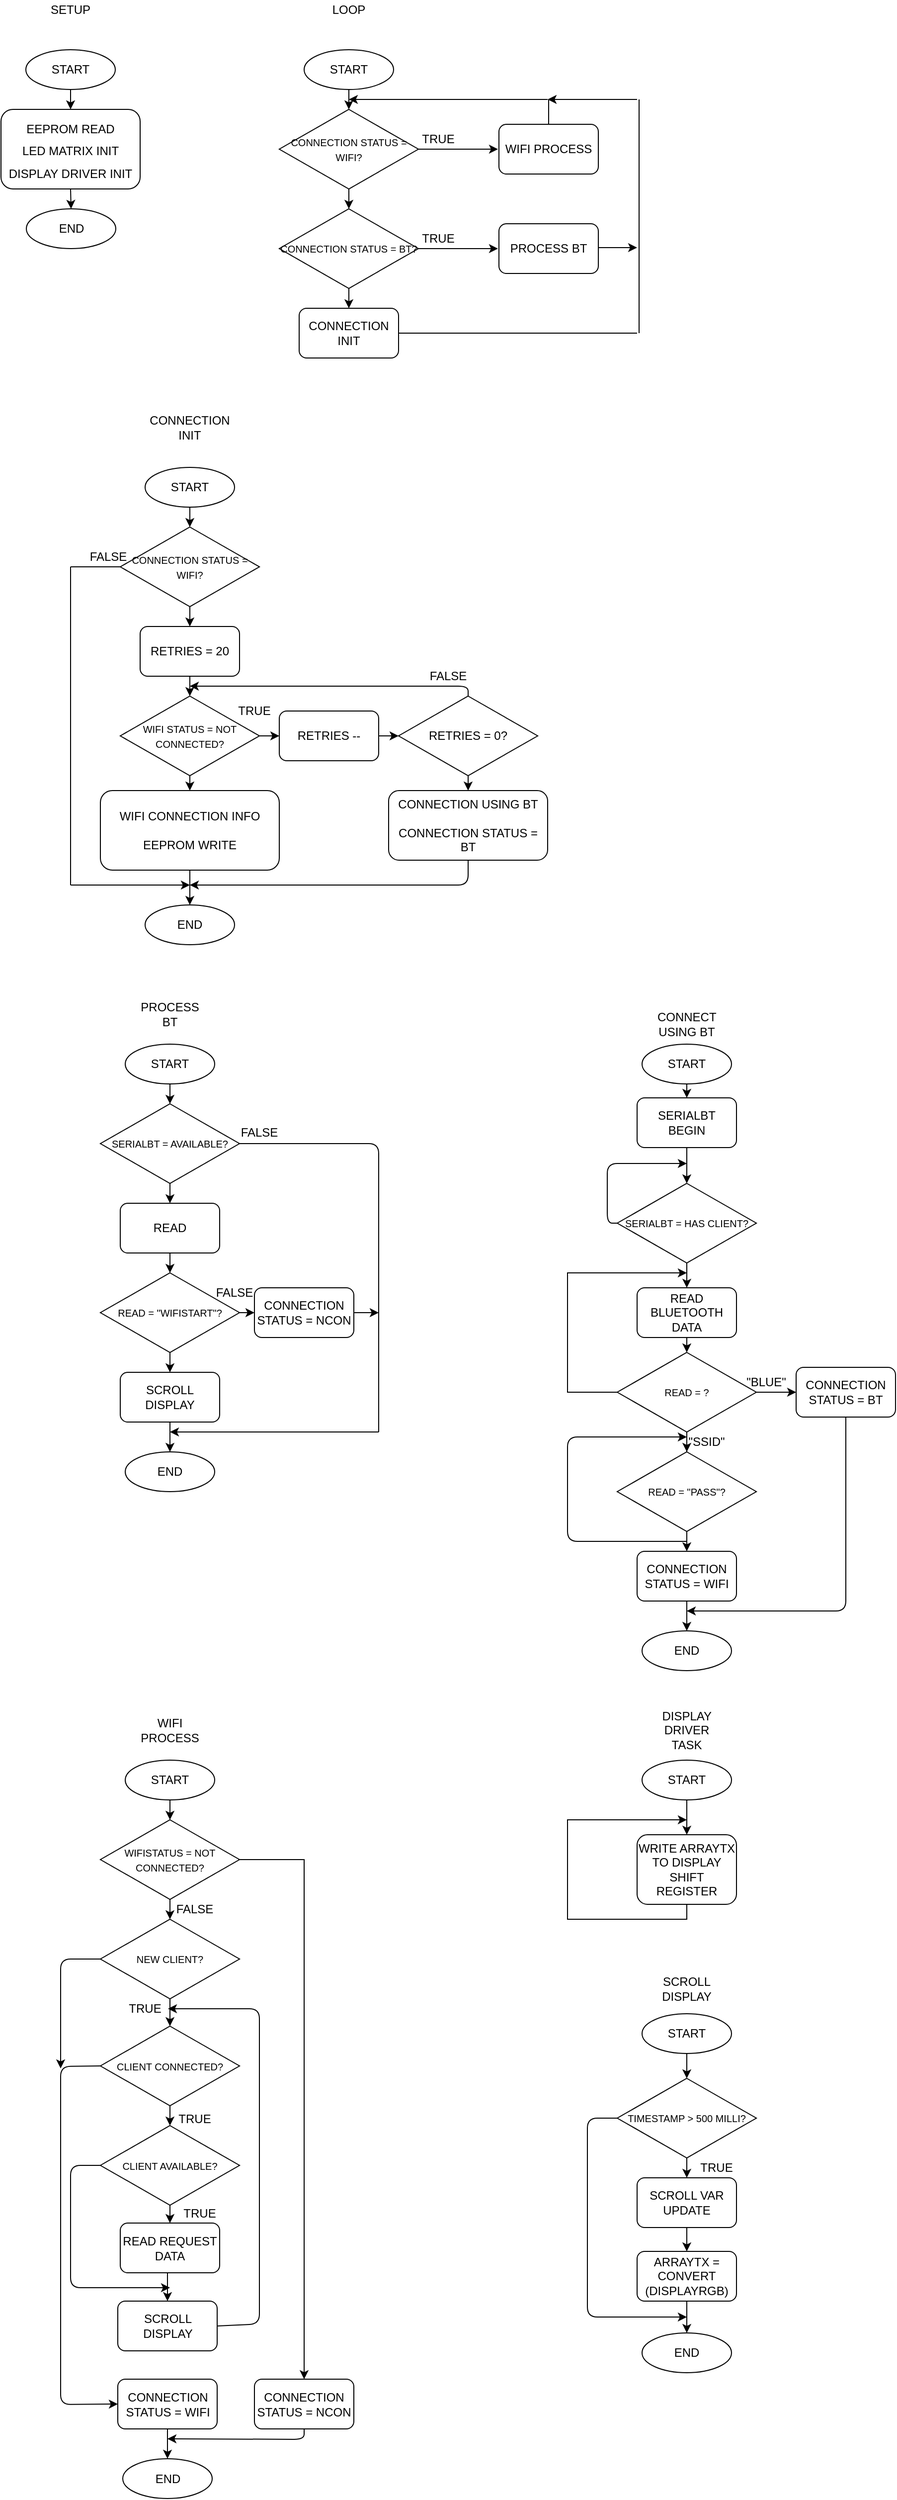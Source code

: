 <mxfile pages="1" version="11.2.3" type="device"><diagram id="r3pLSAEh0v1esxWVnWzQ" name="Page-1"><mxGraphModel dx="1426" dy="796" grid="1" gridSize="10" guides="1" tooltips="1" connect="1" arrows="1" fold="1" page="1" pageScale="1" pageWidth="827" pageHeight="1169" math="0" shadow="0"><root><mxCell id="0"/><mxCell id="1" parent="0"/><mxCell id="NDOC8Q_pHgvqUXHA_9qT-2" value="SETUP" style="text;html=1;strokeColor=none;fillColor=none;align=center;verticalAlign=middle;whiteSpace=wrap;rounded=0;" parent="1" vertex="1"><mxGeometry x="80" y="30" width="40" height="20" as="geometry"/></mxCell><mxCell id="NDOC8Q_pHgvqUXHA_9qT-3" value="LOOP" style="text;html=1;strokeColor=none;fillColor=none;align=center;verticalAlign=middle;whiteSpace=wrap;rounded=0;" parent="1" vertex="1"><mxGeometry x="360" y="30" width="40" height="20" as="geometry"/></mxCell><mxCell id="NDOC8Q_pHgvqUXHA_9qT-4" value="START" style="ellipse;whiteSpace=wrap;html=1;" parent="1" vertex="1"><mxGeometry x="55" y="80" width="90" height="40" as="geometry"/></mxCell><mxCell id="NDOC8Q_pHgvqUXHA_9qT-5" value="" style="rounded=1;whiteSpace=wrap;html=1;" parent="1" vertex="1"><mxGeometry x="30" y="140" width="140" height="80" as="geometry"/></mxCell><mxCell id="NDOC8Q_pHgvqUXHA_9qT-6" value="EEPROM READ" style="text;html=1;strokeColor=none;fillColor=none;align=center;verticalAlign=middle;whiteSpace=wrap;rounded=0;" parent="1" vertex="1"><mxGeometry x="50" y="150" width="100" height="20" as="geometry"/></mxCell><mxCell id="NDOC8Q_pHgvqUXHA_9qT-7" value="LED MATRIX INIT" style="text;html=1;strokeColor=none;fillColor=none;align=center;verticalAlign=middle;whiteSpace=wrap;rounded=0;" parent="1" vertex="1"><mxGeometry x="50" y="172" width="100" height="20" as="geometry"/></mxCell><mxCell id="NDOC8Q_pHgvqUXHA_9qT-9" value="DISPLAY DRIVER INIT" style="text;html=1;strokeColor=none;fillColor=none;align=center;verticalAlign=middle;whiteSpace=wrap;rounded=0;" parent="1" vertex="1"><mxGeometry x="30" y="195" width="140" height="20" as="geometry"/></mxCell><mxCell id="NDOC8Q_pHgvqUXHA_9qT-10" value="" style="endArrow=classic;html=1;exitX=0.5;exitY=1;exitDx=0;exitDy=0;" parent="1" source="NDOC8Q_pHgvqUXHA_9qT-4" edge="1"><mxGeometry width="50" height="50" relative="1" as="geometry"><mxPoint x="30" y="330" as="sourcePoint"/><mxPoint x="100" y="140" as="targetPoint"/></mxGeometry></mxCell><mxCell id="NDOC8Q_pHgvqUXHA_9qT-11" value="END" style="ellipse;whiteSpace=wrap;html=1;" parent="1" vertex="1"><mxGeometry x="55.5" y="240" width="90" height="40" as="geometry"/></mxCell><mxCell id="NDOC8Q_pHgvqUXHA_9qT-12" value="" style="endArrow=classic;html=1;exitX=0.5;exitY=1;exitDx=0;exitDy=0;entryX=0.5;entryY=0;entryDx=0;entryDy=0;" parent="1" source="NDOC8Q_pHgvqUXHA_9qT-5" target="NDOC8Q_pHgvqUXHA_9qT-11" edge="1"><mxGeometry width="50" height="50" relative="1" as="geometry"><mxPoint x="30" y="380" as="sourcePoint"/><mxPoint x="80" y="330" as="targetPoint"/></mxGeometry></mxCell><mxCell id="NDOC8Q_pHgvqUXHA_9qT-14" value="START" style="ellipse;whiteSpace=wrap;html=1;" parent="1" vertex="1"><mxGeometry x="335" y="80" width="90" height="40" as="geometry"/></mxCell><mxCell id="NDOC8Q_pHgvqUXHA_9qT-21" value="" style="edgeStyle=orthogonalEdgeStyle;rounded=0;orthogonalLoop=1;jettySize=auto;html=1;" parent="1" source="NDOC8Q_pHgvqUXHA_9qT-15" edge="1"><mxGeometry relative="1" as="geometry"><mxPoint x="530" y="180" as="targetPoint"/></mxGeometry></mxCell><mxCell id="NDOC8Q_pHgvqUXHA_9qT-15" value="&lt;span style=&quot;white-space: normal&quot;&gt;&lt;font style=&quot;font-size: 10px ; line-height: 110%&quot;&gt;CONNECTION STATUS = WIFI?&lt;/font&gt;&lt;/span&gt;" style="rhombus;whiteSpace=wrap;html=1;" parent="1" vertex="1"><mxGeometry x="310" y="140" width="140" height="80" as="geometry"/></mxCell><mxCell id="NDOC8Q_pHgvqUXHA_9qT-16" value="" style="endArrow=classic;html=1;exitX=0.5;exitY=1;exitDx=0;exitDy=0;entryX=0.5;entryY=0;entryDx=0;entryDy=0;" parent="1" source="NDOC8Q_pHgvqUXHA_9qT-14" target="NDOC8Q_pHgvqUXHA_9qT-15" edge="1"><mxGeometry width="50" height="50" relative="1" as="geometry"><mxPoint x="-23" y="380" as="sourcePoint"/><mxPoint x="380" y="130" as="targetPoint"/></mxGeometry></mxCell><mxCell id="NDOC8Q_pHgvqUXHA_9qT-40" value="" style="edgeStyle=orthogonalEdgeStyle;rounded=0;orthogonalLoop=1;jettySize=auto;html=1;" parent="1" source="NDOC8Q_pHgvqUXHA_9qT-17" edge="1"><mxGeometry relative="1" as="geometry"><mxPoint x="530" y="280" as="targetPoint"/></mxGeometry></mxCell><mxCell id="NDOC8Q_pHgvqUXHA_9qT-17" value="&lt;span style=&quot;white-space: normal&quot;&gt;&lt;font style=&quot;font-size: 10px ; line-height: 110%&quot;&gt;CONNECTION STATUS = BT?&lt;/font&gt;&lt;/span&gt;" style="rhombus;whiteSpace=wrap;html=1;" parent="1" vertex="1"><mxGeometry x="310" y="240" width="140" height="80" as="geometry"/></mxCell><mxCell id="NDOC8Q_pHgvqUXHA_9qT-22" value="WIFI PROCESS" style="rounded=1;whiteSpace=wrap;html=1;" parent="1" vertex="1"><mxGeometry x="531" y="155" width="100" height="50" as="geometry"/></mxCell><mxCell id="NDOC8Q_pHgvqUXHA_9qT-25" value="PROCESS BT" style="rounded=1;whiteSpace=wrap;html=1;" parent="1" vertex="1"><mxGeometry x="531" y="255" width="100" height="50" as="geometry"/></mxCell><mxCell id="NDOC8Q_pHgvqUXHA_9qT-26" value="" style="endArrow=classic;html=1;" parent="1" edge="1"><mxGeometry width="50" height="50" relative="1" as="geometry"><mxPoint x="580" y="130" as="sourcePoint"/><mxPoint x="380" y="130" as="targetPoint"/></mxGeometry></mxCell><mxCell id="NDOC8Q_pHgvqUXHA_9qT-27" value="" style="endArrow=none;html=1;entryX=0.5;entryY=0;entryDx=0;entryDy=0;" parent="1" target="NDOC8Q_pHgvqUXHA_9qT-22" edge="1"><mxGeometry width="50" height="50" relative="1" as="geometry"><mxPoint x="581" y="130" as="sourcePoint"/><mxPoint x="-30" y="340" as="targetPoint"/></mxGeometry></mxCell><mxCell id="NDOC8Q_pHgvqUXHA_9qT-28" value="" style="endArrow=classic;html=1;" parent="1" edge="1"><mxGeometry width="50" height="50" relative="1" as="geometry"><mxPoint x="631" y="279" as="sourcePoint"/><mxPoint x="670" y="279" as="targetPoint"/></mxGeometry></mxCell><mxCell id="NDOC8Q_pHgvqUXHA_9qT-30" value="TRUE" style="text;html=1;strokeColor=none;fillColor=none;align=center;verticalAlign=middle;whiteSpace=wrap;rounded=0;" parent="1" vertex="1"><mxGeometry x="450" y="160" width="40" height="20" as="geometry"/></mxCell><mxCell id="NDOC8Q_pHgvqUXHA_9qT-31" value="TRUE" style="text;html=1;strokeColor=none;fillColor=none;align=center;verticalAlign=middle;whiteSpace=wrap;rounded=0;" parent="1" vertex="1"><mxGeometry x="450" y="260" width="40" height="20" as="geometry"/></mxCell><mxCell id="NDOC8Q_pHgvqUXHA_9qT-32" value="" style="endArrow=classic;html=1;exitX=0.5;exitY=1;exitDx=0;exitDy=0;entryX=0.5;entryY=0;entryDx=0;entryDy=0;" parent="1" source="NDOC8Q_pHgvqUXHA_9qT-15" target="NDOC8Q_pHgvqUXHA_9qT-17" edge="1"><mxGeometry width="50" height="50" relative="1" as="geometry"><mxPoint x="-170" y="390" as="sourcePoint"/><mxPoint x="-120" y="340" as="targetPoint"/></mxGeometry></mxCell><mxCell id="NDOC8Q_pHgvqUXHA_9qT-33" value="CONNECTION INIT" style="rounded=1;whiteSpace=wrap;html=1;" parent="1" vertex="1"><mxGeometry x="330" y="340" width="100" height="50" as="geometry"/></mxCell><mxCell id="NDOC8Q_pHgvqUXHA_9qT-34" value="" style="endArrow=classic;html=1;exitX=0.5;exitY=1;exitDx=0;exitDy=0;entryX=0.5;entryY=0;entryDx=0;entryDy=0;" parent="1" source="NDOC8Q_pHgvqUXHA_9qT-17" target="NDOC8Q_pHgvqUXHA_9qT-33" edge="1"><mxGeometry width="50" height="50" relative="1" as="geometry"><mxPoint x="-170" y="460" as="sourcePoint"/><mxPoint x="-120" y="410" as="targetPoint"/></mxGeometry></mxCell><mxCell id="NDOC8Q_pHgvqUXHA_9qT-35" value="" style="endArrow=classic;html=1;" parent="1" edge="1"><mxGeometry width="50" height="50" relative="1" as="geometry"><mxPoint x="670" y="130" as="sourcePoint"/><mxPoint x="580" y="130" as="targetPoint"/></mxGeometry></mxCell><mxCell id="NDOC8Q_pHgvqUXHA_9qT-36" value="" style="endArrow=none;html=1;" parent="1" edge="1"><mxGeometry width="50" height="50" relative="1" as="geometry"><mxPoint x="672" y="365" as="sourcePoint"/><mxPoint x="672" y="130" as="targetPoint"/></mxGeometry></mxCell><mxCell id="NDOC8Q_pHgvqUXHA_9qT-38" value="" style="endArrow=none;html=1;exitX=1;exitY=0.5;exitDx=0;exitDy=0;" parent="1" source="NDOC8Q_pHgvqUXHA_9qT-33" edge="1"><mxGeometry width="50" height="50" relative="1" as="geometry"><mxPoint x="-170" y="460" as="sourcePoint"/><mxPoint x="670" y="365" as="targetPoint"/></mxGeometry></mxCell><mxCell id="NDOC8Q_pHgvqUXHA_9qT-41" value="CONNECTION INIT" style="text;html=1;strokeColor=none;fillColor=none;align=center;verticalAlign=middle;whiteSpace=wrap;rounded=0;" parent="1" vertex="1"><mxGeometry x="200" y="450" width="40" height="20" as="geometry"/></mxCell><mxCell id="NDOC8Q_pHgvqUXHA_9qT-44" value="START" style="ellipse;whiteSpace=wrap;html=1;" parent="1" vertex="1"><mxGeometry x="175" y="500" width="90" height="40" as="geometry"/></mxCell><mxCell id="NDOC8Q_pHgvqUXHA_9qT-45" value="&lt;span style=&quot;white-space: normal&quot;&gt;&lt;font style=&quot;font-size: 10px ; line-height: 110%&quot;&gt;CONNECTION STATUS = WIFI?&lt;/font&gt;&lt;/span&gt;" style="rhombus;whiteSpace=wrap;html=1;" parent="1" vertex="1"><mxGeometry x="150" y="560" width="140" height="80" as="geometry"/></mxCell><mxCell id="NDOC8Q_pHgvqUXHA_9qT-46" value="" style="endArrow=classic;html=1;exitX=0.5;exitY=1;exitDx=0;exitDy=0;entryX=0.5;entryY=0;entryDx=0;entryDy=0;" parent="1" source="NDOC8Q_pHgvqUXHA_9qT-44" target="NDOC8Q_pHgvqUXHA_9qT-45" edge="1"><mxGeometry width="50" height="50" relative="1" as="geometry"><mxPoint x="230" y="265" as="sourcePoint"/><mxPoint x="230" y="290" as="targetPoint"/></mxGeometry></mxCell><mxCell id="NDOC8Q_pHgvqUXHA_9qT-51" value="RETRIES = 20" style="rounded=1;whiteSpace=wrap;html=1;" parent="1" vertex="1"><mxGeometry x="170" y="660" width="100" height="50" as="geometry"/></mxCell><mxCell id="NDOC8Q_pHgvqUXHA_9qT-52" value="" style="endArrow=classic;html=1;exitX=0.5;exitY=1;exitDx=0;exitDy=0;entryX=0.5;entryY=0;entryDx=0;entryDy=0;" parent="1" source="NDOC8Q_pHgvqUXHA_9qT-45" target="NDOC8Q_pHgvqUXHA_9qT-51" edge="1"><mxGeometry width="50" height="50" relative="1" as="geometry"><mxPoint x="230" y="550" as="sourcePoint"/><mxPoint x="230" y="570" as="targetPoint"/></mxGeometry></mxCell><mxCell id="NDOC8Q_pHgvqUXHA_9qT-53" value="&lt;span style=&quot;white-space: normal&quot;&gt;&lt;font style=&quot;font-size: 10px ; line-height: 110%&quot;&gt;WIFI STATUS = NOT CONNECTED?&lt;/font&gt;&lt;/span&gt;" style="rhombus;whiteSpace=wrap;html=1;" parent="1" vertex="1"><mxGeometry x="150" y="730" width="140" height="80" as="geometry"/></mxCell><mxCell id="NDOC8Q_pHgvqUXHA_9qT-54" value="" style="endArrow=classic;html=1;exitX=0.5;exitY=1;exitDx=0;exitDy=0;entryX=0.5;entryY=0;entryDx=0;entryDy=0;" parent="1" source="NDOC8Q_pHgvqUXHA_9qT-51" target="NDOC8Q_pHgvqUXHA_9qT-53" edge="1"><mxGeometry width="50" height="50" relative="1" as="geometry"><mxPoint x="230" y="650" as="sourcePoint"/><mxPoint x="230" y="670" as="targetPoint"/></mxGeometry></mxCell><mxCell id="NDOC8Q_pHgvqUXHA_9qT-57" value="FALSE" style="text;html=1;strokeColor=none;fillColor=none;align=center;verticalAlign=middle;whiteSpace=wrap;rounded=0;" parent="1" vertex="1"><mxGeometry x="460" y="700" width="40" height="20" as="geometry"/></mxCell><mxCell id="NDOC8Q_pHgvqUXHA_9qT-63" value="&lt;span style=&quot;white-space: normal&quot;&gt;&lt;font style=&quot;line-height: 110% ; font-size: 12px&quot;&gt;RETRIES = 0?&lt;/font&gt;&lt;/span&gt;" style="rhombus;whiteSpace=wrap;html=1;" parent="1" vertex="1"><mxGeometry x="430" y="730" width="140" height="80" as="geometry"/></mxCell><mxCell id="NDOC8Q_pHgvqUXHA_9qT-64" value="RETRIES --" style="rounded=1;whiteSpace=wrap;html=1;" parent="1" vertex="1"><mxGeometry x="310" y="745" width="100" height="50" as="geometry"/></mxCell><mxCell id="NDOC8Q_pHgvqUXHA_9qT-65" value="" style="endArrow=classic;html=1;exitX=1;exitY=0.5;exitDx=0;exitDy=0;entryX=0;entryY=0.5;entryDx=0;entryDy=0;" parent="1" source="NDOC8Q_pHgvqUXHA_9qT-53" target="NDOC8Q_pHgvqUXHA_9qT-64" edge="1"><mxGeometry width="50" height="50" relative="1" as="geometry"><mxPoint x="30" y="880" as="sourcePoint"/><mxPoint x="80" y="830" as="targetPoint"/></mxGeometry></mxCell><mxCell id="NDOC8Q_pHgvqUXHA_9qT-66" value="" style="endArrow=classic;html=1;exitX=1;exitY=0.5;exitDx=0;exitDy=0;entryX=0;entryY=0.5;entryDx=0;entryDy=0;" parent="1" source="NDOC8Q_pHgvqUXHA_9qT-64" target="NDOC8Q_pHgvqUXHA_9qT-63" edge="1"><mxGeometry width="50" height="50" relative="1" as="geometry"><mxPoint x="300" y="780" as="sourcePoint"/><mxPoint x="320" y="780" as="targetPoint"/></mxGeometry></mxCell><mxCell id="NDOC8Q_pHgvqUXHA_9qT-67" value="" style="endArrow=classic;html=1;exitX=0.5;exitY=0;exitDx=0;exitDy=0;" parent="1" source="NDOC8Q_pHgvqUXHA_9qT-63" edge="1"><mxGeometry width="50" height="50" relative="1" as="geometry"><mxPoint x="500" y="720" as="sourcePoint"/><mxPoint x="220" y="720" as="targetPoint"/><Array as="points"><mxPoint x="500" y="720"/></Array></mxGeometry></mxCell><mxCell id="NDOC8Q_pHgvqUXHA_9qT-68" value="CONNECTION USING BT&lt;br&gt;&lt;font&gt;&lt;br&gt;&lt;font style=&quot;font-size: 12px&quot;&gt;CONNECTION STATUS = BT&lt;/font&gt;&lt;/font&gt;" style="rounded=1;whiteSpace=wrap;html=1;" parent="1" vertex="1"><mxGeometry x="420" y="825" width="160" height="70" as="geometry"/></mxCell><mxCell id="NDOC8Q_pHgvqUXHA_9qT-71" value="TRUE" style="text;html=1;strokeColor=none;fillColor=none;align=center;verticalAlign=middle;whiteSpace=wrap;rounded=0;" parent="1" vertex="1"><mxGeometry x="265" y="735" width="40" height="20" as="geometry"/></mxCell><mxCell id="NDOC8Q_pHgvqUXHA_9qT-72" value="WIFI CONNECTION INFO&lt;br&gt;&lt;br&gt;EEPROM WRITE" style="rounded=1;whiteSpace=wrap;html=1;" parent="1" vertex="1"><mxGeometry x="130" y="825" width="180" height="80" as="geometry"/></mxCell><mxCell id="NDOC8Q_pHgvqUXHA_9qT-73" value="" style="endArrow=classic;html=1;exitX=0.5;exitY=1;exitDx=0;exitDy=0;entryX=0.5;entryY=0;entryDx=0;entryDy=0;" parent="1" source="NDOC8Q_pHgvqUXHA_9qT-53" target="NDOC8Q_pHgvqUXHA_9qT-72" edge="1"><mxGeometry width="50" height="50" relative="1" as="geometry"><mxPoint x="30" y="980" as="sourcePoint"/><mxPoint x="80" y="930" as="targetPoint"/></mxGeometry></mxCell><mxCell id="NDOC8Q_pHgvqUXHA_9qT-74" value="" style="endArrow=classic;html=1;exitX=0.5;exitY=1;exitDx=0;exitDy=0;entryX=0.5;entryY=0;entryDx=0;entryDy=0;" parent="1" source="NDOC8Q_pHgvqUXHA_9qT-63" target="NDOC8Q_pHgvqUXHA_9qT-68" edge="1"><mxGeometry width="50" height="50" relative="1" as="geometry"><mxPoint x="230" y="820" as="sourcePoint"/><mxPoint x="230" y="840" as="targetPoint"/></mxGeometry></mxCell><mxCell id="NDOC8Q_pHgvqUXHA_9qT-75" value="END" style="ellipse;whiteSpace=wrap;html=1;" parent="1" vertex="1"><mxGeometry x="175" y="940" width="90" height="40" as="geometry"/></mxCell><mxCell id="NDOC8Q_pHgvqUXHA_9qT-76" value="" style="endArrow=classic;html=1;exitX=0.5;exitY=1;exitDx=0;exitDy=0;entryX=0.5;entryY=0;entryDx=0;entryDy=0;" parent="1" source="NDOC8Q_pHgvqUXHA_9qT-72" target="NDOC8Q_pHgvqUXHA_9qT-75" edge="1"><mxGeometry width="50" height="50" relative="1" as="geometry"><mxPoint x="30" y="1040" as="sourcePoint"/><mxPoint x="220" y="950" as="targetPoint"/></mxGeometry></mxCell><mxCell id="NDOC8Q_pHgvqUXHA_9qT-77" value="" style="endArrow=classic;html=1;exitX=0.5;exitY=1;exitDx=0;exitDy=0;" parent="1" source="NDOC8Q_pHgvqUXHA_9qT-68" edge="1"><mxGeometry width="50" height="50" relative="1" as="geometry"><mxPoint x="230" y="920" as="sourcePoint"/><mxPoint x="220" y="920" as="targetPoint"/><Array as="points"><mxPoint x="500" y="920"/><mxPoint x="380" y="920"/></Array></mxGeometry></mxCell><mxCell id="NDOC8Q_pHgvqUXHA_9qT-78" value="FALSE" style="text;html=1;strokeColor=none;fillColor=none;align=center;verticalAlign=middle;whiteSpace=wrap;rounded=0;" parent="1" vertex="1"><mxGeometry x="118" y="580" width="40" height="20" as="geometry"/></mxCell><mxCell id="NDOC8Q_pHgvqUXHA_9qT-79" value="" style="endArrow=classic;html=1;" parent="1" edge="1"><mxGeometry width="50" height="50" relative="1" as="geometry"><mxPoint x="100" y="920" as="sourcePoint"/><mxPoint x="220" y="920" as="targetPoint"/><Array as="points"/></mxGeometry></mxCell><mxCell id="NDOC8Q_pHgvqUXHA_9qT-80" value="" style="endArrow=none;html=1;" parent="1" edge="1"><mxGeometry width="50" height="50" relative="1" as="geometry"><mxPoint x="100" y="600" as="sourcePoint"/><mxPoint x="100" y="920" as="targetPoint"/></mxGeometry></mxCell><mxCell id="NDOC8Q_pHgvqUXHA_9qT-81" value="" style="endArrow=none;html=1;entryX=0;entryY=0.5;entryDx=0;entryDy=0;" parent="1" target="NDOC8Q_pHgvqUXHA_9qT-45" edge="1"><mxGeometry width="50" height="50" relative="1" as="geometry"><mxPoint x="100" y="600" as="sourcePoint"/><mxPoint x="80" y="980" as="targetPoint"/></mxGeometry></mxCell><mxCell id="NDOC8Q_pHgvqUXHA_9qT-83" value="PROCESS BT" style="text;html=1;strokeColor=none;fillColor=none;align=center;verticalAlign=middle;whiteSpace=wrap;rounded=0;" parent="1" vertex="1"><mxGeometry x="180" y="1040" width="40" height="20" as="geometry"/></mxCell><mxCell id="NDOC8Q_pHgvqUXHA_9qT-84" value="START" style="ellipse;whiteSpace=wrap;html=1;" parent="1" vertex="1"><mxGeometry x="155" y="1080" width="90" height="40" as="geometry"/></mxCell><mxCell id="NDOC8Q_pHgvqUXHA_9qT-86" value="&lt;span style=&quot;white-space: normal&quot;&gt;&lt;font style=&quot;font-size: 10px ; line-height: 110%&quot;&gt;SERIALBT = AVAILABLE?&lt;/font&gt;&lt;/span&gt;" style="rhombus;whiteSpace=wrap;html=1;" parent="1" vertex="1"><mxGeometry x="130" y="1140" width="140" height="80" as="geometry"/></mxCell><mxCell id="NDOC8Q_pHgvqUXHA_9qT-88" value="READ" style="rounded=1;whiteSpace=wrap;html=1;" parent="1" vertex="1"><mxGeometry x="150" y="1240" width="100" height="50" as="geometry"/></mxCell><mxCell id="NDOC8Q_pHgvqUXHA_9qT-89" value="&lt;span style=&quot;white-space: normal&quot;&gt;&lt;font style=&quot;font-size: 10px ; line-height: 110%&quot;&gt;READ = &quot;WIFISTART&quot;?&lt;/font&gt;&lt;/span&gt;" style="rhombus;whiteSpace=wrap;html=1;" parent="1" vertex="1"><mxGeometry x="130" y="1310" width="140" height="80" as="geometry"/></mxCell><mxCell id="NDOC8Q_pHgvqUXHA_9qT-90" value="SCROLL DISPLAY" style="rounded=1;whiteSpace=wrap;html=1;" parent="1" vertex="1"><mxGeometry x="150" y="1410" width="100" height="50" as="geometry"/></mxCell><mxCell id="NDOC8Q_pHgvqUXHA_9qT-91" value="" style="endArrow=classic;html=1;exitX=0.5;exitY=1;exitDx=0;exitDy=0;entryX=0.5;entryY=0;entryDx=0;entryDy=0;" parent="1" source="NDOC8Q_pHgvqUXHA_9qT-84" target="NDOC8Q_pHgvqUXHA_9qT-86" edge="1"><mxGeometry width="50" height="50" relative="1" as="geometry"><mxPoint x="40" y="1530" as="sourcePoint"/><mxPoint x="90" y="1480" as="targetPoint"/></mxGeometry></mxCell><mxCell id="NDOC8Q_pHgvqUXHA_9qT-92" value="" style="endArrow=classic;html=1;exitX=0.5;exitY=1;exitDx=0;exitDy=0;entryX=0.5;entryY=0;entryDx=0;entryDy=0;" parent="1" source="NDOC8Q_pHgvqUXHA_9qT-86" target="NDOC8Q_pHgvqUXHA_9qT-88" edge="1"><mxGeometry width="50" height="50" relative="1" as="geometry"><mxPoint x="210" y="1130" as="sourcePoint"/><mxPoint x="210" y="1150" as="targetPoint"/></mxGeometry></mxCell><mxCell id="NDOC8Q_pHgvqUXHA_9qT-93" value="" style="endArrow=classic;html=1;exitX=0.5;exitY=1;exitDx=0;exitDy=0;entryX=0.5;entryY=0;entryDx=0;entryDy=0;" parent="1" source="NDOC8Q_pHgvqUXHA_9qT-88" target="NDOC8Q_pHgvqUXHA_9qT-89" edge="1"><mxGeometry width="50" height="50" relative="1" as="geometry"><mxPoint x="220" y="1140" as="sourcePoint"/><mxPoint x="220" y="1160" as="targetPoint"/></mxGeometry></mxCell><mxCell id="NDOC8Q_pHgvqUXHA_9qT-94" value="" style="endArrow=classic;html=1;exitX=0.5;exitY=1;exitDx=0;exitDy=0;entryX=0.5;entryY=0;entryDx=0;entryDy=0;" parent="1" source="NDOC8Q_pHgvqUXHA_9qT-89" target="NDOC8Q_pHgvqUXHA_9qT-90" edge="1"><mxGeometry width="50" height="50" relative="1" as="geometry"><mxPoint x="230" y="1150" as="sourcePoint"/><mxPoint x="230" y="1170" as="targetPoint"/></mxGeometry></mxCell><mxCell id="NDOC8Q_pHgvqUXHA_9qT-95" value="END" style="ellipse;whiteSpace=wrap;html=1;" parent="1" vertex="1"><mxGeometry x="155" y="1490" width="90" height="40" as="geometry"/></mxCell><mxCell id="NDOC8Q_pHgvqUXHA_9qT-96" value="" style="endArrow=classic;html=1;exitX=0.5;exitY=1;exitDx=0;exitDy=0;entryX=0.5;entryY=0;entryDx=0;entryDy=0;" parent="1" source="NDOC8Q_pHgvqUXHA_9qT-90" target="NDOC8Q_pHgvqUXHA_9qT-95" edge="1"><mxGeometry width="50" height="50" relative="1" as="geometry"><mxPoint x="210" y="1400" as="sourcePoint"/><mxPoint x="210" y="1420" as="targetPoint"/></mxGeometry></mxCell><mxCell id="NDOC8Q_pHgvqUXHA_9qT-97" value="" style="endArrow=none;html=1;exitX=1;exitY=0.5;exitDx=0;exitDy=0;" parent="1" source="NDOC8Q_pHgvqUXHA_9qT-86" edge="1"><mxGeometry width="50" height="50" relative="1" as="geometry"><mxPoint x="40" y="1600" as="sourcePoint"/><mxPoint x="410" y="1470" as="targetPoint"/><Array as="points"><mxPoint x="410" y="1180"/><mxPoint x="410" y="1300"/></Array></mxGeometry></mxCell><mxCell id="NDOC8Q_pHgvqUXHA_9qT-98" value="" style="endArrow=classic;html=1;" parent="1" edge="1"><mxGeometry width="50" height="50" relative="1" as="geometry"><mxPoint x="410" y="1470" as="sourcePoint"/><mxPoint x="200" y="1470" as="targetPoint"/></mxGeometry></mxCell><mxCell id="NDOC8Q_pHgvqUXHA_9qT-99" value="FALSE" style="text;html=1;strokeColor=none;fillColor=none;align=center;verticalAlign=middle;whiteSpace=wrap;rounded=0;" parent="1" vertex="1"><mxGeometry x="270" y="1159" width="40" height="20" as="geometry"/></mxCell><mxCell id="NDOC8Q_pHgvqUXHA_9qT-102" value="FALSE" style="text;html=1;strokeColor=none;fillColor=none;align=center;verticalAlign=middle;whiteSpace=wrap;rounded=0;" parent="1" vertex="1"><mxGeometry x="245" y="1320" width="40" height="20" as="geometry"/></mxCell><mxCell id="NDOC8Q_pHgvqUXHA_9qT-103" value="CONNECTION STATUS = NCON" style="rounded=1;whiteSpace=wrap;html=1;" parent="1" vertex="1"><mxGeometry x="285" y="1325" width="100" height="50" as="geometry"/></mxCell><mxCell id="NDOC8Q_pHgvqUXHA_9qT-104" value="" style="endArrow=classic;html=1;exitX=1;exitY=0.5;exitDx=0;exitDy=0;entryX=0;entryY=0.5;entryDx=0;entryDy=0;" parent="1" source="NDOC8Q_pHgvqUXHA_9qT-89" target="NDOC8Q_pHgvqUXHA_9qT-103" edge="1"><mxGeometry width="50" height="50" relative="1" as="geometry"><mxPoint x="210" y="1300" as="sourcePoint"/><mxPoint x="210" y="1320" as="targetPoint"/></mxGeometry></mxCell><mxCell id="NDOC8Q_pHgvqUXHA_9qT-105" value="" style="endArrow=classic;html=1;exitX=1;exitY=0.5;exitDx=0;exitDy=0;" parent="1" source="NDOC8Q_pHgvqUXHA_9qT-103" edge="1"><mxGeometry width="50" height="50" relative="1" as="geometry"><mxPoint x="420" y="1480" as="sourcePoint"/><mxPoint x="410" y="1350" as="targetPoint"/></mxGeometry></mxCell><mxCell id="NDOC8Q_pHgvqUXHA_9qT-107" value="CONNECT USING BT" style="text;html=1;strokeColor=none;fillColor=none;align=center;verticalAlign=middle;whiteSpace=wrap;rounded=0;" parent="1" vertex="1"><mxGeometry x="700" y="1050" width="40" height="20" as="geometry"/></mxCell><mxCell id="NDOC8Q_pHgvqUXHA_9qT-108" value="START" style="ellipse;whiteSpace=wrap;html=1;" parent="1" vertex="1"><mxGeometry x="675" y="1080" width="90" height="40" as="geometry"/></mxCell><mxCell id="NDOC8Q_pHgvqUXHA_9qT-110" value="SERIALBT BEGIN" style="rounded=1;whiteSpace=wrap;html=1;" parent="1" vertex="1"><mxGeometry x="670" y="1134" width="100" height="50" as="geometry"/></mxCell><mxCell id="NDOC8Q_pHgvqUXHA_9qT-111" value="&lt;span style=&quot;white-space: normal&quot;&gt;&lt;font style=&quot;font-size: 10px ; line-height: 110%&quot;&gt;SERIALBT = HAS CLIENT?&lt;/font&gt;&lt;/span&gt;" style="rhombus;whiteSpace=wrap;html=1;" parent="1" vertex="1"><mxGeometry x="650" y="1220" width="140" height="80" as="geometry"/></mxCell><mxCell id="NDOC8Q_pHgvqUXHA_9qT-112" value="" style="endArrow=classic;html=1;entryX=0.5;entryY=0;entryDx=0;entryDy=0;exitX=0.5;exitY=1;exitDx=0;exitDy=0;" parent="1" source="NDOC8Q_pHgvqUXHA_9qT-110" target="NDOC8Q_pHgvqUXHA_9qT-111" edge="1"><mxGeometry width="50" height="50" relative="1" as="geometry"><mxPoint x="20" y="1600" as="sourcePoint"/><mxPoint x="70" y="1550" as="targetPoint"/></mxGeometry></mxCell><mxCell id="NDOC8Q_pHgvqUXHA_9qT-115" value="" style="endArrow=classic;html=1;exitX=0;exitY=0.5;exitDx=0;exitDy=0;" parent="1" source="NDOC8Q_pHgvqUXHA_9qT-111" edge="1"><mxGeometry width="50" height="50" relative="1" as="geometry"><mxPoint x="640" y="1260" as="sourcePoint"/><mxPoint x="720" y="1200" as="targetPoint"/><Array as="points"><mxPoint x="640" y="1260"/><mxPoint x="640" y="1200"/></Array></mxGeometry></mxCell><mxCell id="NDOC8Q_pHgvqUXHA_9qT-120" value="" style="endArrow=classic;html=1;entryX=0.5;entryY=0;entryDx=0;entryDy=0;exitX=0.5;exitY=1;exitDx=0;exitDy=0;" parent="1" source="NDOC8Q_pHgvqUXHA_9qT-108" target="NDOC8Q_pHgvqUXHA_9qT-110" edge="1"><mxGeometry width="50" height="50" relative="1" as="geometry"><mxPoint x="210" y="1600" as="sourcePoint"/><mxPoint x="260" y="1550" as="targetPoint"/></mxGeometry></mxCell><mxCell id="NDOC8Q_pHgvqUXHA_9qT-121" value="READ BLUETOOTH DATA" style="rounded=1;whiteSpace=wrap;html=1;" parent="1" vertex="1"><mxGeometry x="670" y="1325" width="100" height="50" as="geometry"/></mxCell><mxCell id="NDOC8Q_pHgvqUXHA_9qT-122" value="" style="endArrow=classic;html=1;exitX=0.5;exitY=1;exitDx=0;exitDy=0;entryX=0.5;entryY=0;entryDx=0;entryDy=0;" parent="1" target="NDOC8Q_pHgvqUXHA_9qT-121" edge="1"><mxGeometry width="50" height="50" relative="1" as="geometry"><mxPoint x="720" y="1300" as="sourcePoint"/><mxPoint x="730" y="1230" as="targetPoint"/></mxGeometry></mxCell><mxCell id="NDOC8Q_pHgvqUXHA_9qT-125" value="" style="edgeStyle=orthogonalEdgeStyle;rounded=0;orthogonalLoop=1;jettySize=auto;html=1;" parent="1" source="NDOC8Q_pHgvqUXHA_9qT-123" edge="1"><mxGeometry relative="1" as="geometry"><mxPoint x="830" y="1430" as="targetPoint"/></mxGeometry></mxCell><mxCell id="NDOC8Q_pHgvqUXHA_9qT-130" value="" style="edgeStyle=orthogonalEdgeStyle;rounded=0;orthogonalLoop=1;jettySize=auto;html=1;" parent="1" source="NDOC8Q_pHgvqUXHA_9qT-123" target="NDOC8Q_pHgvqUXHA_9qT-129" edge="1"><mxGeometry relative="1" as="geometry"/></mxCell><mxCell id="NDOC8Q_pHgvqUXHA_9qT-146" style="edgeStyle=orthogonalEdgeStyle;rounded=0;orthogonalLoop=1;jettySize=auto;html=1;" parent="1" source="NDOC8Q_pHgvqUXHA_9qT-123" edge="1"><mxGeometry relative="1" as="geometry"><mxPoint x="720" y="1310" as="targetPoint"/><Array as="points"><mxPoint x="600" y="1430"/><mxPoint x="600" y="1310"/></Array></mxGeometry></mxCell><mxCell id="NDOC8Q_pHgvqUXHA_9qT-123" value="&lt;span style=&quot;white-space: normal&quot;&gt;&lt;font style=&quot;font-size: 10px ; line-height: 110%&quot;&gt;READ = ?&lt;/font&gt;&lt;/span&gt;" style="rhombus;whiteSpace=wrap;html=1;" parent="1" vertex="1"><mxGeometry x="650" y="1390" width="140" height="80" as="geometry"/></mxCell><mxCell id="NDOC8Q_pHgvqUXHA_9qT-129" value="&lt;span style=&quot;white-space: normal&quot;&gt;&lt;font style=&quot;font-size: 10px ; line-height: 110%&quot;&gt;READ = &quot;PASS&quot;?&lt;/font&gt;&lt;/span&gt;" style="rhombus;whiteSpace=wrap;html=1;" parent="1" vertex="1"><mxGeometry x="650" y="1490" width="140" height="80" as="geometry"/></mxCell><mxCell id="NDOC8Q_pHgvqUXHA_9qT-126" value="&quot;BLUE&quot;" style="text;html=1;strokeColor=none;fillColor=none;align=center;verticalAlign=middle;whiteSpace=wrap;rounded=0;" parent="1" vertex="1"><mxGeometry x="780" y="1410" width="40" height="20" as="geometry"/></mxCell><mxCell id="NDOC8Q_pHgvqUXHA_9qT-131" value="&quot;SSID&quot;" style="text;html=1;strokeColor=none;fillColor=none;align=center;verticalAlign=middle;whiteSpace=wrap;rounded=0;" parent="1" vertex="1"><mxGeometry x="720" y="1470" width="40" height="20" as="geometry"/></mxCell><mxCell id="NDOC8Q_pHgvqUXHA_9qT-133" value="" style="endArrow=classic;html=1;exitX=0.5;exitY=1;exitDx=0;exitDy=0;entryX=0.5;entryY=0;entryDx=0;entryDy=0;" parent="1" source="NDOC8Q_pHgvqUXHA_9qT-121" target="NDOC8Q_pHgvqUXHA_9qT-123" edge="1"><mxGeometry width="50" height="50" relative="1" as="geometry"><mxPoint x="730" y="1310" as="sourcePoint"/><mxPoint x="730" y="1330" as="targetPoint"/></mxGeometry></mxCell><mxCell id="NDOC8Q_pHgvqUXHA_9qT-134" value="CONNECTION STATUS = BT" style="rounded=1;whiteSpace=wrap;html=1;" parent="1" vertex="1"><mxGeometry x="830" y="1405" width="100" height="50" as="geometry"/></mxCell><mxCell id="NDOC8Q_pHgvqUXHA_9qT-135" value="CONNECTION STATUS = WIFI" style="rounded=1;whiteSpace=wrap;html=1;" parent="1" vertex="1"><mxGeometry x="670" y="1590" width="100" height="50" as="geometry"/></mxCell><mxCell id="NDOC8Q_pHgvqUXHA_9qT-136" value="" style="endArrow=classic;html=1;exitX=0.5;exitY=1;exitDx=0;exitDy=0;entryX=0.5;entryY=0;entryDx=0;entryDy=0;" parent="1" source="NDOC8Q_pHgvqUXHA_9qT-129" target="NDOC8Q_pHgvqUXHA_9qT-135" edge="1"><mxGeometry width="50" height="50" relative="1" as="geometry"><mxPoint x="730" y="1380" as="sourcePoint"/><mxPoint x="730" y="1400" as="targetPoint"/></mxGeometry></mxCell><mxCell id="NDOC8Q_pHgvqUXHA_9qT-137" value="" style="endArrow=classic;html=1;entryX=0;entryY=0.25;entryDx=0;entryDy=0;" parent="1" target="NDOC8Q_pHgvqUXHA_9qT-131" edge="1"><mxGeometry width="50" height="50" relative="1" as="geometry"><mxPoint x="720" y="1580" as="sourcePoint"/><mxPoint x="740" y="1410" as="targetPoint"/><Array as="points"><mxPoint x="600" y="1580"/><mxPoint x="600" y="1475"/></Array></mxGeometry></mxCell><mxCell id="NDOC8Q_pHgvqUXHA_9qT-138" value="END" style="ellipse;whiteSpace=wrap;html=1;" parent="1" vertex="1"><mxGeometry x="675" y="1670" width="90" height="40" as="geometry"/></mxCell><mxCell id="NDOC8Q_pHgvqUXHA_9qT-139" value="" style="endArrow=classic;html=1;exitX=0.5;exitY=1;exitDx=0;exitDy=0;entryX=0.5;entryY=0;entryDx=0;entryDy=0;" parent="1" source="NDOC8Q_pHgvqUXHA_9qT-135" target="NDOC8Q_pHgvqUXHA_9qT-138" edge="1"><mxGeometry width="50" height="50" relative="1" as="geometry"><mxPoint x="730" y="1380" as="sourcePoint"/><mxPoint x="730" y="1400" as="targetPoint"/></mxGeometry></mxCell><mxCell id="NDOC8Q_pHgvqUXHA_9qT-141" value="" style="endArrow=classic;html=1;exitX=0.5;exitY=1;exitDx=0;exitDy=0;" parent="1" source="NDOC8Q_pHgvqUXHA_9qT-134" edge="1"><mxGeometry width="50" height="50" relative="1" as="geometry"><mxPoint x="740" y="1390" as="sourcePoint"/><mxPoint x="720" y="1650" as="targetPoint"/><Array as="points"><mxPoint x="880" y="1650"/><mxPoint x="840" y="1650"/><mxPoint x="760" y="1650"/></Array></mxGeometry></mxCell><mxCell id="NDOC8Q_pHgvqUXHA_9qT-147" value="WIFI PROCESS" style="text;html=1;strokeColor=none;fillColor=none;align=center;verticalAlign=middle;whiteSpace=wrap;rounded=0;" parent="1" vertex="1"><mxGeometry x="180" y="1760" width="40" height="20" as="geometry"/></mxCell><mxCell id="NDOC8Q_pHgvqUXHA_9qT-148" value="START" style="ellipse;whiteSpace=wrap;html=1;" parent="1" vertex="1"><mxGeometry x="155" y="1800" width="90" height="40" as="geometry"/></mxCell><mxCell id="NDOC8Q_pHgvqUXHA_9qT-161" value="" style="edgeStyle=orthogonalEdgeStyle;rounded=0;orthogonalLoop=1;jettySize=auto;html=1;entryX=0.5;entryY=0;entryDx=0;entryDy=0;" parent="1" source="NDOC8Q_pHgvqUXHA_9qT-149" target="NDOC8Q_pHgvqUXHA_9qT-162" edge="1"><mxGeometry relative="1" as="geometry"><mxPoint x="440" y="1900" as="targetPoint"/><Array as="points"><mxPoint x="335" y="1900"/></Array></mxGeometry></mxCell><mxCell id="NDOC8Q_pHgvqUXHA_9qT-149" value="&lt;span style=&quot;white-space: normal&quot;&gt;&lt;font style=&quot;font-size: 10px ; line-height: 110%&quot;&gt;WIFISTATUS = NOT CONNECTED?&lt;/font&gt;&lt;/span&gt;" style="rhombus;whiteSpace=wrap;html=1;" parent="1" vertex="1"><mxGeometry x="130" y="1860" width="140" height="80" as="geometry"/></mxCell><mxCell id="NDOC8Q_pHgvqUXHA_9qT-150" value="" style="endArrow=classic;html=1;exitX=0.5;exitY=1;exitDx=0;exitDy=0;entryX=0.5;entryY=0;entryDx=0;entryDy=0;" parent="1" source="NDOC8Q_pHgvqUXHA_9qT-148" target="NDOC8Q_pHgvqUXHA_9qT-149" edge="1"><mxGeometry width="50" height="50" relative="1" as="geometry"><mxPoint x="210" y="1720" as="sourcePoint"/><mxPoint x="210" y="1610" as="targetPoint"/></mxGeometry></mxCell><mxCell id="NDOC8Q_pHgvqUXHA_9qT-152" value="READ REQUEST DATA" style="rounded=1;whiteSpace=wrap;html=1;" parent="1" vertex="1"><mxGeometry x="150" y="2265.5" width="100" height="50" as="geometry"/></mxCell><mxCell id="NDOC8Q_pHgvqUXHA_9qT-154" value="SCROLL DISPLAY" style="rounded=1;whiteSpace=wrap;html=1;" parent="1" vertex="1"><mxGeometry x="147.5" y="2344" width="100" height="50" as="geometry"/></mxCell><mxCell id="NDOC8Q_pHgvqUXHA_9qT-155" value="" style="endArrow=classic;html=1;exitX=0.5;exitY=1;exitDx=0;exitDy=0;entryX=0.5;entryY=0;entryDx=0;entryDy=0;" parent="1" target="NDOC8Q_pHgvqUXHA_9qT-154" edge="1"><mxGeometry width="50" height="50" relative="1" as="geometry"><mxPoint x="197.5" y="2316" as="sourcePoint"/><mxPoint x="207.5" y="2246" as="targetPoint"/></mxGeometry></mxCell><mxCell id="NDOC8Q_pHgvqUXHA_9qT-156" value="CONNECTION STATUS = WIFI" style="rounded=1;whiteSpace=wrap;html=1;" parent="1" vertex="1"><mxGeometry x="147.5" y="2422.5" width="100" height="50" as="geometry"/></mxCell><mxCell id="NDOC8Q_pHgvqUXHA_9qT-162" value="CONNECTION STATUS = NCON" style="rounded=1;whiteSpace=wrap;html=1;" parent="1" vertex="1"><mxGeometry x="285" y="2422.5" width="100" height="50" as="geometry"/></mxCell><mxCell id="NDOC8Q_pHgvqUXHA_9qT-163" value="END" style="ellipse;whiteSpace=wrap;html=1;" parent="1" vertex="1"><mxGeometry x="152.5" y="2502.5" width="90" height="40" as="geometry"/></mxCell><mxCell id="NDOC8Q_pHgvqUXHA_9qT-164" value="" style="endArrow=classic;html=1;entryX=0.5;entryY=0;entryDx=0;entryDy=0;exitX=0.5;exitY=1;exitDx=0;exitDy=0;" parent="1" source="NDOC8Q_pHgvqUXHA_9qT-156" target="NDOC8Q_pHgvqUXHA_9qT-163" edge="1"><mxGeometry width="50" height="50" relative="1" as="geometry"><mxPoint x="-122.5" y="2612.5" as="sourcePoint"/><mxPoint x="-72.5" y="2562.5" as="targetPoint"/></mxGeometry></mxCell><mxCell id="NDOC8Q_pHgvqUXHA_9qT-166" value="" style="endArrow=classic;html=1;exitX=0.5;exitY=1;exitDx=0;exitDy=0;" parent="1" source="NDOC8Q_pHgvqUXHA_9qT-162" edge="1"><mxGeometry width="50" height="50" relative="1" as="geometry"><mxPoint x="207.5" y="2482.5" as="sourcePoint"/><mxPoint x="197.5" y="2482.5" as="targetPoint"/><Array as="points"><mxPoint x="335" y="2483"/></Array></mxGeometry></mxCell><mxCell id="NDOC8Q_pHgvqUXHA_9qT-167" value="FALSE" style="text;html=1;strokeColor=none;fillColor=none;align=center;verticalAlign=middle;whiteSpace=wrap;rounded=0;" parent="1" vertex="1"><mxGeometry x="205" y="1940" width="40" height="20" as="geometry"/></mxCell><mxCell id="NDOC8Q_pHgvqUXHA_9qT-168" value="DISPLAY DRIVER TASK" style="text;html=1;strokeColor=none;fillColor=none;align=center;verticalAlign=middle;whiteSpace=wrap;rounded=0;" parent="1" vertex="1"><mxGeometry x="700" y="1760" width="40" height="20" as="geometry"/></mxCell><mxCell id="NDOC8Q_pHgvqUXHA_9qT-169" value="START" style="ellipse;whiteSpace=wrap;html=1;" parent="1" vertex="1"><mxGeometry x="675" y="1800" width="90" height="40" as="geometry"/></mxCell><mxCell id="NDOC8Q_pHgvqUXHA_9qT-178" value="" style="edgeStyle=orthogonalEdgeStyle;rounded=0;orthogonalLoop=1;jettySize=auto;html=1;" parent="1" source="NDOC8Q_pHgvqUXHA_9qT-170" edge="1"><mxGeometry relative="1" as="geometry"><mxPoint x="720" y="1860" as="targetPoint"/><Array as="points"><mxPoint x="720" y="1960"/><mxPoint x="600" y="1960"/><mxPoint x="600" y="1860"/></Array></mxGeometry></mxCell><mxCell id="NDOC8Q_pHgvqUXHA_9qT-170" value="WRITE ARRAYTX TO DISPLAY SHIFT REGISTER" style="rounded=1;whiteSpace=wrap;html=1;" parent="1" vertex="1"><mxGeometry x="670" y="1875" width="100" height="70" as="geometry"/></mxCell><mxCell id="NDOC8Q_pHgvqUXHA_9qT-171" value="" style="endArrow=classic;html=1;exitX=0.5;exitY=1;exitDx=0;exitDy=0;entryX=0.5;entryY=0;entryDx=0;entryDy=0;" parent="1" source="NDOC8Q_pHgvqUXHA_9qT-169" target="NDOC8Q_pHgvqUXHA_9qT-170" edge="1"><mxGeometry width="50" height="50" relative="1" as="geometry"><mxPoint x="150" y="2290" as="sourcePoint"/><mxPoint x="200" y="2240" as="targetPoint"/></mxGeometry></mxCell><mxCell id="NDOC8Q_pHgvqUXHA_9qT-179" value="SCROLL DISPLAY" style="text;html=1;strokeColor=none;fillColor=none;align=center;verticalAlign=middle;whiteSpace=wrap;rounded=0;" parent="1" vertex="1"><mxGeometry x="700" y="2020" width="40" height="20" as="geometry"/></mxCell><mxCell id="NDOC8Q_pHgvqUXHA_9qT-180" value="START" style="ellipse;whiteSpace=wrap;html=1;" parent="1" vertex="1"><mxGeometry x="675" y="2055" width="90" height="40" as="geometry"/></mxCell><mxCell id="NDOC8Q_pHgvqUXHA_9qT-181" value="&lt;span style=&quot;white-space: normal&quot;&gt;&lt;font style=&quot;font-size: 10px ; line-height: 110%&quot;&gt;TIMESTAMP &amp;gt; 500 MILLI?&lt;/font&gt;&lt;/span&gt;" style="rhombus;whiteSpace=wrap;html=1;" parent="1" vertex="1"><mxGeometry x="650" y="2120" width="140" height="80" as="geometry"/></mxCell><mxCell id="NDOC8Q_pHgvqUXHA_9qT-182" value="SCROLL VAR UPDATE" style="rounded=1;whiteSpace=wrap;html=1;" parent="1" vertex="1"><mxGeometry x="670" y="2220" width="100" height="50" as="geometry"/></mxCell><mxCell id="NDOC8Q_pHgvqUXHA_9qT-183" value="ARRAYTX = CONVERT (DISPLAYRGB)" style="rounded=1;whiteSpace=wrap;html=1;" parent="1" vertex="1"><mxGeometry x="670" y="2294" width="100" height="50" as="geometry"/></mxCell><mxCell id="NDOC8Q_pHgvqUXHA_9qT-184" value="" style="endArrow=classic;html=1;exitX=0.5;exitY=1;exitDx=0;exitDy=0;entryX=0.5;entryY=0;entryDx=0;entryDy=0;" parent="1" source="NDOC8Q_pHgvqUXHA_9qT-180" target="NDOC8Q_pHgvqUXHA_9qT-181" edge="1"><mxGeometry width="50" height="50" relative="1" as="geometry"><mxPoint x="-20" y="2420" as="sourcePoint"/><mxPoint x="30" y="2370" as="targetPoint"/></mxGeometry></mxCell><mxCell id="NDOC8Q_pHgvqUXHA_9qT-185" value="END" style="ellipse;whiteSpace=wrap;html=1;" parent="1" vertex="1"><mxGeometry x="675" y="2376" width="90" height="40" as="geometry"/></mxCell><mxCell id="NDOC8Q_pHgvqUXHA_9qT-186" value="" style="endArrow=classic;html=1;exitX=0.5;exitY=1;exitDx=0;exitDy=0;entryX=0.5;entryY=0;entryDx=0;entryDy=0;" parent="1" source="NDOC8Q_pHgvqUXHA_9qT-181" target="NDOC8Q_pHgvqUXHA_9qT-182" edge="1"><mxGeometry width="50" height="50" relative="1" as="geometry"><mxPoint x="730" y="2105" as="sourcePoint"/><mxPoint x="730" y="2130" as="targetPoint"/></mxGeometry></mxCell><mxCell id="NDOC8Q_pHgvqUXHA_9qT-187" value="" style="endArrow=classic;html=1;exitX=0.5;exitY=1;exitDx=0;exitDy=0;entryX=0.5;entryY=0;entryDx=0;entryDy=0;" parent="1" source="NDOC8Q_pHgvqUXHA_9qT-182" target="NDOC8Q_pHgvqUXHA_9qT-183" edge="1"><mxGeometry width="50" height="50" relative="1" as="geometry"><mxPoint x="740" y="2115" as="sourcePoint"/><mxPoint x="740" y="2140" as="targetPoint"/></mxGeometry></mxCell><mxCell id="NDOC8Q_pHgvqUXHA_9qT-188" value="" style="endArrow=classic;html=1;exitX=0.5;exitY=1;exitDx=0;exitDy=0;entryX=0.5;entryY=0;entryDx=0;entryDy=0;" parent="1" source="NDOC8Q_pHgvqUXHA_9qT-183" target="NDOC8Q_pHgvqUXHA_9qT-185" edge="1"><mxGeometry width="50" height="50" relative="1" as="geometry"><mxPoint x="750" y="2125" as="sourcePoint"/><mxPoint x="750" y="2150" as="targetPoint"/></mxGeometry></mxCell><mxCell id="NDOC8Q_pHgvqUXHA_9qT-189" value="" style="endArrow=classic;html=1;exitX=0;exitY=0.5;exitDx=0;exitDy=0;" parent="1" source="NDOC8Q_pHgvqUXHA_9qT-181" edge="1"><mxGeometry width="50" height="50" relative="1" as="geometry"><mxPoint x="-20" y="2490" as="sourcePoint"/><mxPoint x="720" y="2360" as="targetPoint"/><Array as="points"><mxPoint x="620" y="2160"/><mxPoint x="620" y="2360"/></Array></mxGeometry></mxCell><mxCell id="NDOC8Q_pHgvqUXHA_9qT-190" value="TRUE" style="text;html=1;strokeColor=none;fillColor=none;align=center;verticalAlign=middle;whiteSpace=wrap;rounded=0;" parent="1" vertex="1"><mxGeometry x="730" y="2200" width="40" height="20" as="geometry"/></mxCell><mxCell id="TqygwrEblf3MIXphhNh3-2" value="&lt;span style=&quot;white-space: normal&quot;&gt;&lt;font style=&quot;font-size: 10px ; line-height: 110%&quot;&gt;NEW CLIENT?&lt;/font&gt;&lt;/span&gt;" style="rhombus;whiteSpace=wrap;html=1;" parent="1" vertex="1"><mxGeometry x="130" y="1960" width="140" height="80" as="geometry"/></mxCell><mxCell id="TqygwrEblf3MIXphhNh3-3" value="" style="endArrow=classic;html=1;exitX=0.5;exitY=1;exitDx=0;exitDy=0;entryX=0.5;entryY=0;entryDx=0;entryDy=0;" parent="1" source="NDOC8Q_pHgvqUXHA_9qT-149" target="TqygwrEblf3MIXphhNh3-2" edge="1"><mxGeometry width="50" height="50" relative="1" as="geometry"><mxPoint x="210" y="1850" as="sourcePoint"/><mxPoint x="210" y="1870" as="targetPoint"/></mxGeometry></mxCell><mxCell id="TqygwrEblf3MIXphhNh3-4" value="&lt;span style=&quot;white-space: normal&quot;&gt;&lt;font style=&quot;font-size: 10px ; line-height: 110%&quot;&gt;CLIENT CONNECTED?&lt;/font&gt;&lt;/span&gt;" style="rhombus;whiteSpace=wrap;html=1;" parent="1" vertex="1"><mxGeometry x="130" y="2067.5" width="140" height="80" as="geometry"/></mxCell><mxCell id="TqygwrEblf3MIXphhNh3-5" value="&lt;span style=&quot;white-space: normal&quot;&gt;&lt;font style=&quot;font-size: 10px ; line-height: 110%&quot;&gt;CLIENT AVAILABLE?&lt;/font&gt;&lt;/span&gt;" style="rhombus;whiteSpace=wrap;html=1;" parent="1" vertex="1"><mxGeometry x="130" y="2167.5" width="140" height="80" as="geometry"/></mxCell><mxCell id="TqygwrEblf3MIXphhNh3-6" value="" style="endArrow=classic;html=1;entryX=0.5;entryY=0;entryDx=0;entryDy=0;" parent="1" target="TqygwrEblf3MIXphhNh3-4" edge="1"><mxGeometry width="50" height="50" relative="1" as="geometry"><mxPoint x="200" y="2040" as="sourcePoint"/><mxPoint x="210" y="1970" as="targetPoint"/></mxGeometry></mxCell><mxCell id="TqygwrEblf3MIXphhNh3-7" value="" style="endArrow=classic;html=1;entryX=0.5;entryY=0;entryDx=0;entryDy=0;exitX=0.5;exitY=1;exitDx=0;exitDy=0;" parent="1" source="TqygwrEblf3MIXphhNh3-4" target="TqygwrEblf3MIXphhNh3-5" edge="1"><mxGeometry width="50" height="50" relative="1" as="geometry"><mxPoint x="230" y="2150.5" as="sourcePoint"/><mxPoint x="220" y="1990.5" as="targetPoint"/></mxGeometry></mxCell><mxCell id="TqygwrEblf3MIXphhNh3-8" value="" style="endArrow=classic;html=1;entryX=0.5;entryY=0;entryDx=0;entryDy=0;exitX=0.5;exitY=1;exitDx=0;exitDy=0;" parent="1" source="TqygwrEblf3MIXphhNh3-5" target="NDOC8Q_pHgvqUXHA_9qT-152" edge="1"><mxGeometry width="50" height="50" relative="1" as="geometry"><mxPoint x="210" y="2157.5" as="sourcePoint"/><mxPoint x="210" y="2177.5" as="targetPoint"/></mxGeometry></mxCell><mxCell id="TqygwrEblf3MIXphhNh3-9" value="TRUE" style="text;html=1;strokeColor=none;fillColor=none;align=center;verticalAlign=middle;whiteSpace=wrap;rounded=0;" parent="1" vertex="1"><mxGeometry x="155" y="2040" width="40" height="20" as="geometry"/></mxCell><mxCell id="TqygwrEblf3MIXphhNh3-10" value="TRUE" style="text;html=1;strokeColor=none;fillColor=none;align=center;verticalAlign=middle;whiteSpace=wrap;rounded=0;" parent="1" vertex="1"><mxGeometry x="205" y="2150.5" width="40" height="20" as="geometry"/></mxCell><mxCell id="TqygwrEblf3MIXphhNh3-11" value="TRUE" style="text;html=1;strokeColor=none;fillColor=none;align=center;verticalAlign=middle;whiteSpace=wrap;rounded=0;" parent="1" vertex="1"><mxGeometry x="210" y="2245.5" width="40" height="20" as="geometry"/></mxCell><mxCell id="TqygwrEblf3MIXphhNh3-13" value="" style="endArrow=classic;html=1;exitX=0;exitY=0.5;exitDx=0;exitDy=0;" parent="1" source="TqygwrEblf3MIXphhNh3-5" edge="1"><mxGeometry width="50" height="50" relative="1" as="geometry"><mxPoint x="30" y="2610.5" as="sourcePoint"/><mxPoint x="200" y="2330.5" as="targetPoint"/><Array as="points"><mxPoint x="100" y="2207.5"/><mxPoint x="100" y="2330.5"/></Array></mxGeometry></mxCell><mxCell id="TqygwrEblf3MIXphhNh3-15" value="" style="endArrow=classic;html=1;exitX=1;exitY=0.5;exitDx=0;exitDy=0;" parent="1" source="NDOC8Q_pHgvqUXHA_9qT-154" edge="1"><mxGeometry width="50" height="50" relative="1" as="geometry"><mxPoint x="30" y="2610" as="sourcePoint"/><mxPoint x="198" y="2050" as="targetPoint"/><Array as="points"><mxPoint x="290" y="2367"/><mxPoint x="290" y="2050"/></Array></mxGeometry></mxCell><mxCell id="TqygwrEblf3MIXphhNh3-16" value="" style="endArrow=classic;html=1;exitX=0;exitY=0.5;exitDx=0;exitDy=0;entryX=0;entryY=0.5;entryDx=0;entryDy=0;" parent="1" source="TqygwrEblf3MIXphhNh3-4" target="NDOC8Q_pHgvqUXHA_9qT-156" edge="1"><mxGeometry width="50" height="50" relative="1" as="geometry"><mxPoint x="60" y="2200" as="sourcePoint"/><mxPoint x="80" y="2560" as="targetPoint"/><Array as="points"><mxPoint x="90" y="2108"/><mxPoint x="90" y="2448"/></Array></mxGeometry></mxCell><mxCell id="TqygwrEblf3MIXphhNh3-17" value="" style="endArrow=classic;html=1;exitX=0;exitY=0.5;exitDx=0;exitDy=0;" parent="1" source="TqygwrEblf3MIXphhNh3-2" edge="1"><mxGeometry width="50" height="50" relative="1" as="geometry"><mxPoint x="70" y="2120" as="sourcePoint"/><mxPoint x="90" y="2110" as="targetPoint"/><Array as="points"><mxPoint x="90" y="2000"/></Array></mxGeometry></mxCell></root></mxGraphModel></diagram></mxfile>